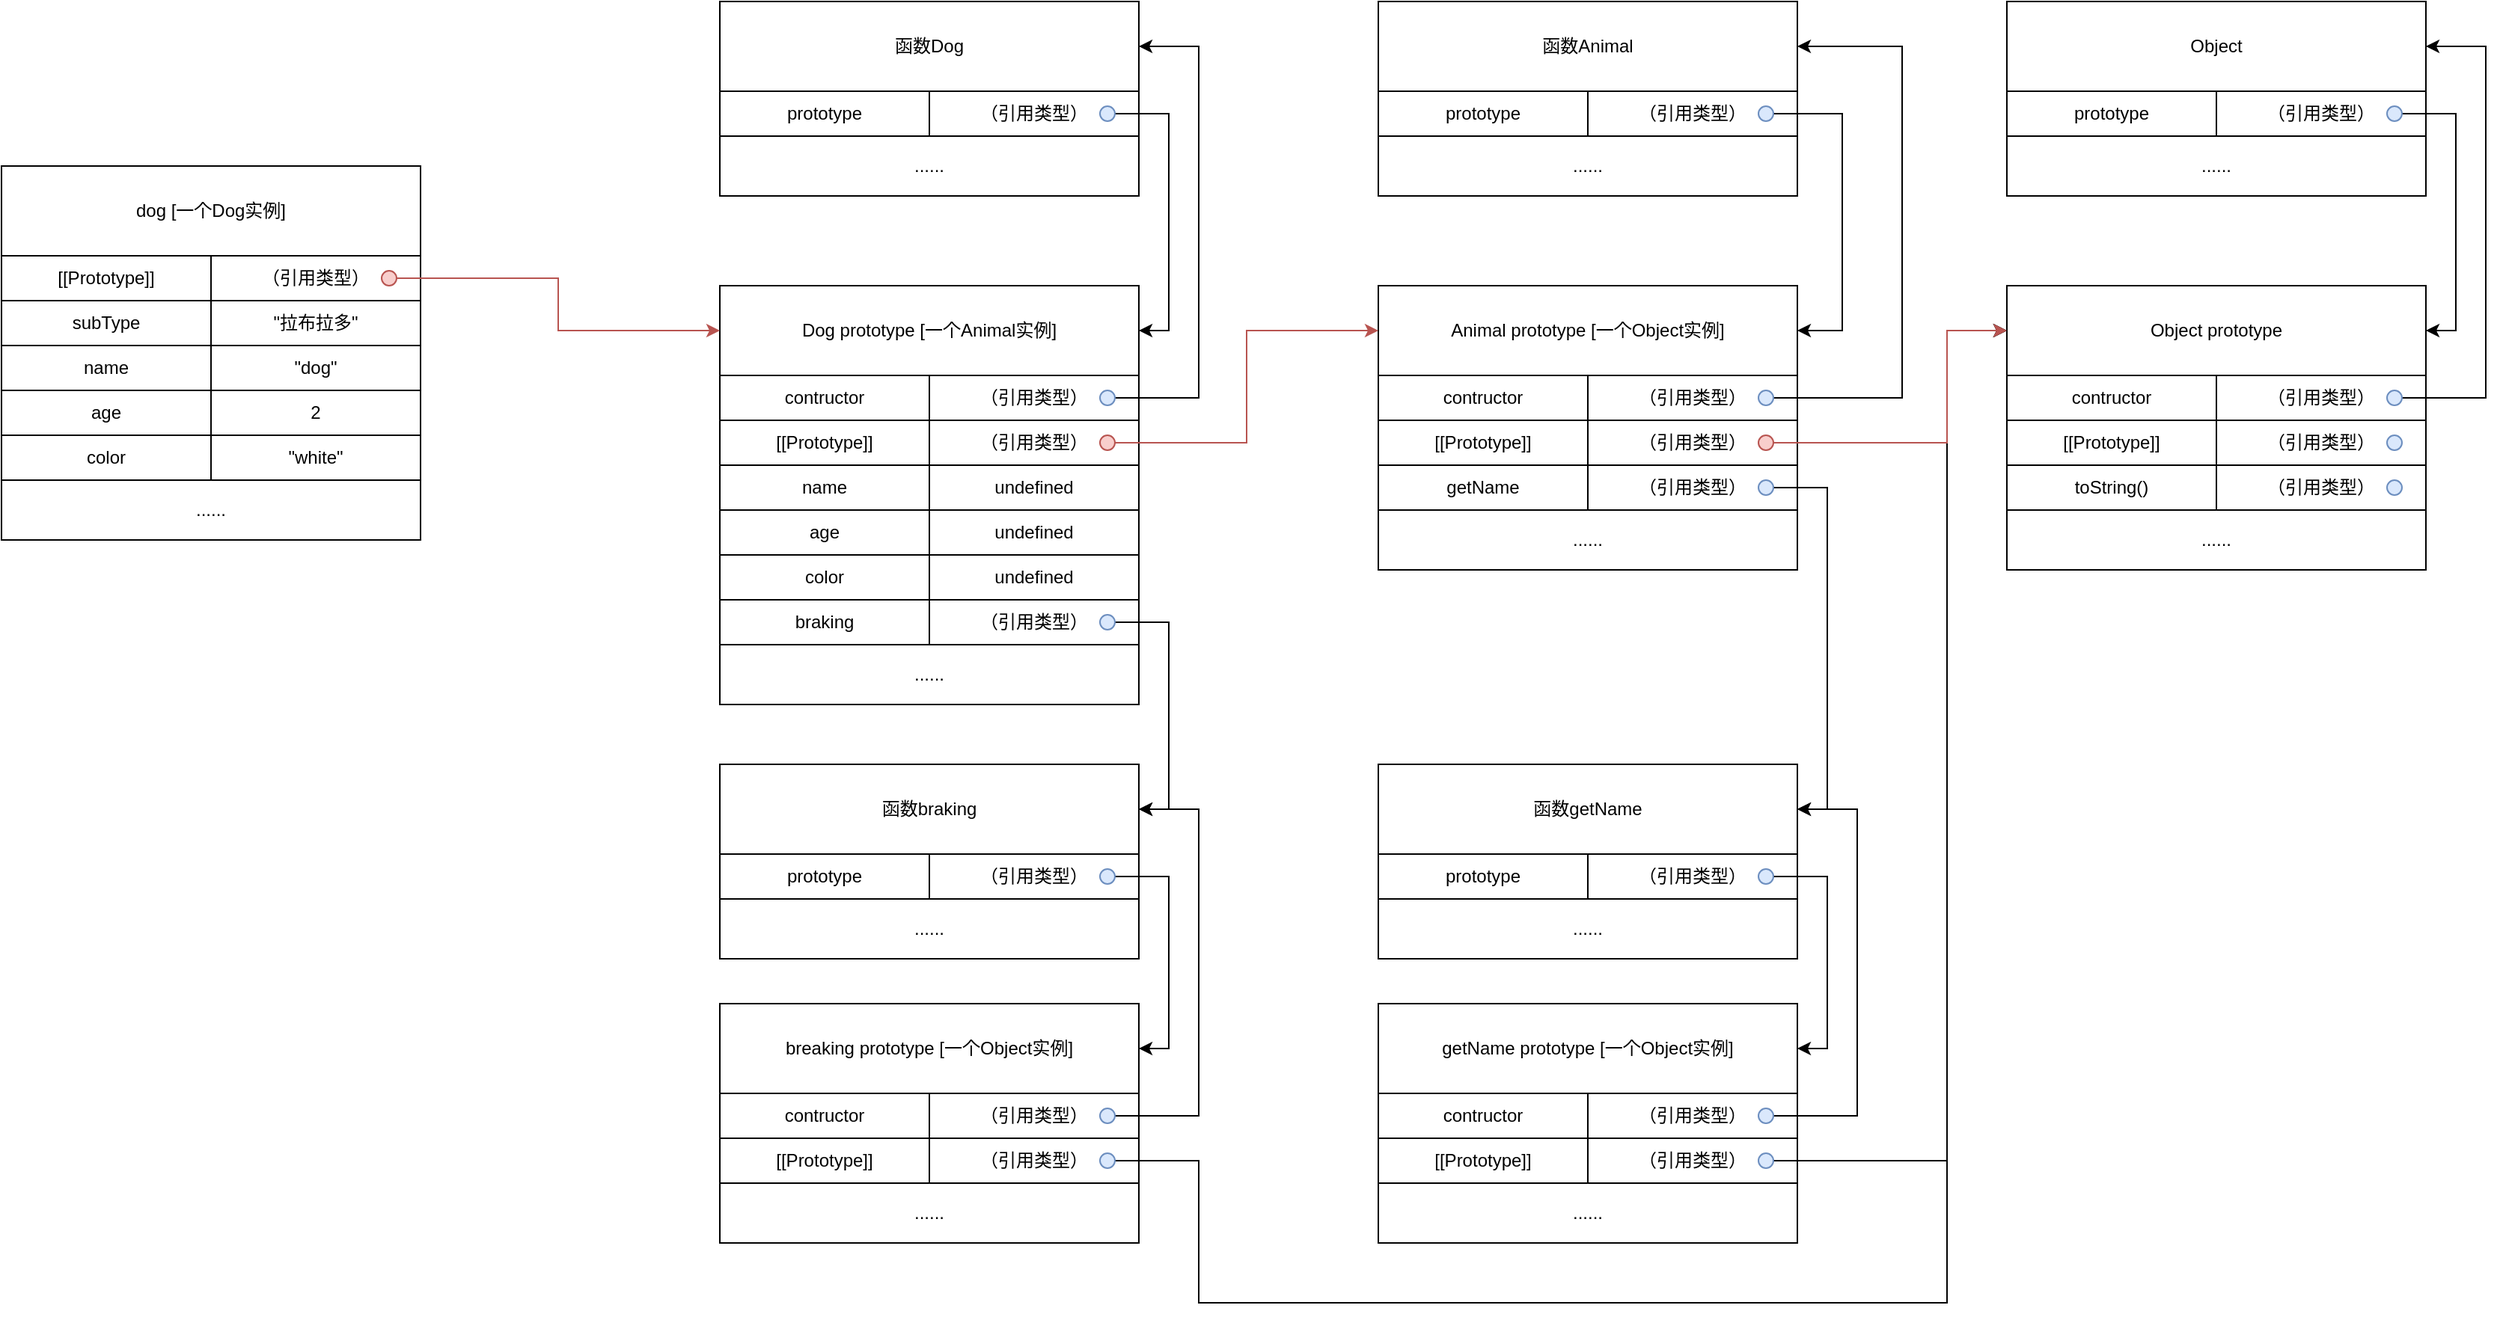 <mxfile version="12.9.9" type="device"><diagram id="8JnwwSoddXpaDO0eBdaV" name="第 1 页"><mxGraphModel dx="1733" dy="680" grid="1" gridSize="10" guides="1" tooltips="1" connect="1" arrows="1" fold="1" page="1" pageScale="1" pageWidth="827" pageHeight="1169" math="0" shadow="0"><root><mxCell id="0"/><mxCell id="1" parent="0"/><mxCell id="D6wWhst4CB-WyyGqd2EC-1" value="" style="rounded=0;whiteSpace=wrap;html=1;" parent="1" vertex="1"><mxGeometry x="160" y="170" width="280" height="130" as="geometry"/></mxCell><mxCell id="D6wWhst4CB-WyyGqd2EC-2" value="函数Animal" style="rounded=0;whiteSpace=wrap;html=1;" parent="1" vertex="1"><mxGeometry x="160" y="170" width="280" height="60" as="geometry"/></mxCell><mxCell id="D6wWhst4CB-WyyGqd2EC-3" value="prototype" style="rounded=0;whiteSpace=wrap;html=1;" parent="1" vertex="1"><mxGeometry x="160" y="230" width="140" height="30" as="geometry"/></mxCell><mxCell id="D6wWhst4CB-WyyGqd2EC-5" value="（引用类型）" style="rounded=0;whiteSpace=wrap;html=1;" parent="1" vertex="1"><mxGeometry x="300" y="230" width="140" height="30" as="geometry"/></mxCell><mxCell id="D6wWhst4CB-WyyGqd2EC-6" value="......" style="rounded=0;whiteSpace=wrap;html=1;" parent="1" vertex="1"><mxGeometry x="160" y="260" width="280" height="40" as="geometry"/></mxCell><mxCell id="D6wWhst4CB-WyyGqd2EC-7" value="" style="rounded=0;whiteSpace=wrap;html=1;" parent="1" vertex="1"><mxGeometry x="160" y="360" width="280" height="190" as="geometry"/></mxCell><mxCell id="D6wWhst4CB-WyyGqd2EC-8" value="&lt;span&gt;Animal prototype [一个Object实例]&lt;/span&gt;" style="rounded=0;whiteSpace=wrap;html=1;" parent="1" vertex="1"><mxGeometry x="160" y="360" width="280" height="60" as="geometry"/></mxCell><mxCell id="D6wWhst4CB-WyyGqd2EC-9" value="contructor" style="rounded=0;whiteSpace=wrap;html=1;" parent="1" vertex="1"><mxGeometry x="160" y="420" width="140" height="30" as="geometry"/></mxCell><mxCell id="D6wWhst4CB-WyyGqd2EC-10" value="（引用类型）" style="rounded=0;whiteSpace=wrap;html=1;" parent="1" vertex="1"><mxGeometry x="300" y="420" width="140" height="30" as="geometry"/></mxCell><mxCell id="D6wWhst4CB-WyyGqd2EC-14" style="edgeStyle=orthogonalEdgeStyle;rounded=0;orthogonalLoop=1;jettySize=auto;html=1;exitX=1;exitY=0.5;exitDx=0;exitDy=0;entryX=1;entryY=0.5;entryDx=0;entryDy=0;" parent="1" source="D6wWhst4CB-WyyGqd2EC-11" target="D6wWhst4CB-WyyGqd2EC-2" edge="1"><mxGeometry relative="1" as="geometry"><Array as="points"><mxPoint x="510" y="435"/><mxPoint x="510" y="200"/></Array></mxGeometry></mxCell><mxCell id="D6wWhst4CB-WyyGqd2EC-11" value="" style="ellipse;whiteSpace=wrap;html=1;aspect=fixed;fillColor=#dae8fc;strokeColor=#6c8ebf;" parent="1" vertex="1"><mxGeometry x="414" y="430" width="10" height="10" as="geometry"/></mxCell><mxCell id="D6wWhst4CB-WyyGqd2EC-15" value="[[Prototype]]" style="rounded=0;whiteSpace=wrap;html=1;" parent="1" vertex="1"><mxGeometry x="160" y="450" width="140" height="30" as="geometry"/></mxCell><mxCell id="D6wWhst4CB-WyyGqd2EC-16" value="（引用类型）" style="rounded=0;whiteSpace=wrap;html=1;" parent="1" vertex="1"><mxGeometry x="300" y="450" width="140" height="30" as="geometry"/></mxCell><mxCell id="D6wWhst4CB-WyyGqd2EC-17" value="......" style="rounded=0;whiteSpace=wrap;html=1;" parent="1" vertex="1"><mxGeometry x="160" y="510" width="280" height="40" as="geometry"/></mxCell><mxCell id="D6wWhst4CB-WyyGqd2EC-18" value="getName" style="rounded=0;whiteSpace=wrap;html=1;" parent="1" vertex="1"><mxGeometry x="160" y="480" width="140" height="30" as="geometry"/></mxCell><mxCell id="D6wWhst4CB-WyyGqd2EC-19" value="（引用类型）" style="rounded=0;whiteSpace=wrap;html=1;" parent="1" vertex="1"><mxGeometry x="300" y="480" width="140" height="30" as="geometry"/></mxCell><mxCell id="D6wWhst4CB-WyyGqd2EC-21" style="edgeStyle=orthogonalEdgeStyle;rounded=0;orthogonalLoop=1;jettySize=auto;html=1;exitX=1;exitY=0.5;exitDx=0;exitDy=0;entryX=1;entryY=0.5;entryDx=0;entryDy=0;" parent="1" source="D6wWhst4CB-WyyGqd2EC-20" target="D6wWhst4CB-WyyGqd2EC-8" edge="1"><mxGeometry relative="1" as="geometry"><Array as="points"><mxPoint x="470" y="245"/><mxPoint x="470" y="390"/></Array></mxGeometry></mxCell><mxCell id="D6wWhst4CB-WyyGqd2EC-20" value="" style="ellipse;whiteSpace=wrap;html=1;aspect=fixed;fillColor=#dae8fc;strokeColor=#6c8ebf;" parent="1" vertex="1"><mxGeometry x="414" y="240" width="10" height="10" as="geometry"/></mxCell><mxCell id="D6wWhst4CB-WyyGqd2EC-22" value="" style="ellipse;whiteSpace=wrap;html=1;aspect=fixed;fillColor=#f8cecc;strokeColor=#b85450;" parent="1" vertex="1"><mxGeometry x="414" y="460" width="10" height="10" as="geometry"/></mxCell><mxCell id="D6wWhst4CB-WyyGqd2EC-89" style="edgeStyle=orthogonalEdgeStyle;rounded=0;orthogonalLoop=1;jettySize=auto;html=1;exitX=1;exitY=0.5;exitDx=0;exitDy=0;entryX=1;entryY=0.5;entryDx=0;entryDy=0;" parent="1" source="D6wWhst4CB-WyyGqd2EC-23" target="D6wWhst4CB-WyyGqd2EC-84" edge="1"><mxGeometry relative="1" as="geometry"><Array as="points"><mxPoint x="460" y="495"/><mxPoint x="460" y="710"/></Array></mxGeometry></mxCell><mxCell id="D6wWhst4CB-WyyGqd2EC-23" value="" style="ellipse;whiteSpace=wrap;html=1;aspect=fixed;fillColor=#dae8fc;strokeColor=#6c8ebf;" parent="1" vertex="1"><mxGeometry x="414" y="490" width="10" height="10" as="geometry"/></mxCell><mxCell id="D6wWhst4CB-WyyGqd2EC-24" value="" style="rounded=0;whiteSpace=wrap;html=1;" parent="1" vertex="1"><mxGeometry x="580" y="170" width="280" height="130" as="geometry"/></mxCell><mxCell id="D6wWhst4CB-WyyGqd2EC-25" value="Object" style="rounded=0;whiteSpace=wrap;html=1;" parent="1" vertex="1"><mxGeometry x="580" y="170" width="280" height="60" as="geometry"/></mxCell><mxCell id="D6wWhst4CB-WyyGqd2EC-26" value="prototype" style="rounded=0;whiteSpace=wrap;html=1;" parent="1" vertex="1"><mxGeometry x="580" y="230" width="140" height="30" as="geometry"/></mxCell><mxCell id="D6wWhst4CB-WyyGqd2EC-27" value="（引用类型）" style="rounded=0;whiteSpace=wrap;html=1;" parent="1" vertex="1"><mxGeometry x="720" y="230" width="140" height="30" as="geometry"/></mxCell><mxCell id="D6wWhst4CB-WyyGqd2EC-28" value="......" style="rounded=0;whiteSpace=wrap;html=1;" parent="1" vertex="1"><mxGeometry x="580" y="260" width="280" height="40" as="geometry"/></mxCell><mxCell id="D6wWhst4CB-WyyGqd2EC-130" style="edgeStyle=orthogonalEdgeStyle;rounded=0;orthogonalLoop=1;jettySize=auto;html=1;exitX=1;exitY=0.5;exitDx=0;exitDy=0;entryX=1;entryY=0.5;entryDx=0;entryDy=0;" parent="1" source="D6wWhst4CB-WyyGqd2EC-29" target="D6wWhst4CB-WyyGqd2EC-118" edge="1"><mxGeometry relative="1" as="geometry"><Array as="points"><mxPoint x="880" y="245"/><mxPoint x="880" y="390"/></Array></mxGeometry></mxCell><mxCell id="D6wWhst4CB-WyyGqd2EC-29" value="" style="ellipse;whiteSpace=wrap;html=1;aspect=fixed;fillColor=#dae8fc;strokeColor=#6c8ebf;" parent="1" vertex="1"><mxGeometry x="834" y="240" width="10" height="10" as="geometry"/></mxCell><mxCell id="D6wWhst4CB-WyyGqd2EC-31" value="" style="rounded=0;whiteSpace=wrap;html=1;" parent="1" vertex="1"><mxGeometry x="-280" y="170" width="280" height="130" as="geometry"/></mxCell><mxCell id="D6wWhst4CB-WyyGqd2EC-32" value="函数Dog" style="rounded=0;whiteSpace=wrap;html=1;" parent="1" vertex="1"><mxGeometry x="-280" y="170" width="280" height="60" as="geometry"/></mxCell><mxCell id="D6wWhst4CB-WyyGqd2EC-33" value="prototype" style="rounded=0;whiteSpace=wrap;html=1;" parent="1" vertex="1"><mxGeometry x="-280" y="230" width="140" height="30" as="geometry"/></mxCell><mxCell id="D6wWhst4CB-WyyGqd2EC-34" value="（引用类型）" style="rounded=0;whiteSpace=wrap;html=1;" parent="1" vertex="1"><mxGeometry x="-140" y="230" width="140" height="30" as="geometry"/></mxCell><mxCell id="D6wWhst4CB-WyyGqd2EC-35" value="......" style="rounded=0;whiteSpace=wrap;html=1;" parent="1" vertex="1"><mxGeometry x="-280" y="260" width="280" height="40" as="geometry"/></mxCell><mxCell id="D6wWhst4CB-WyyGqd2EC-64" style="edgeStyle=orthogonalEdgeStyle;rounded=0;orthogonalLoop=1;jettySize=auto;html=1;exitX=1;exitY=0.5;exitDx=0;exitDy=0;entryX=1;entryY=0.5;entryDx=0;entryDy=0;" parent="1" source="D6wWhst4CB-WyyGqd2EC-36" target="D6wWhst4CB-WyyGqd2EC-38" edge="1"><mxGeometry relative="1" as="geometry"><Array as="points"><mxPoint x="20" y="245"/><mxPoint x="20" y="390"/></Array></mxGeometry></mxCell><mxCell id="D6wWhst4CB-WyyGqd2EC-36" value="" style="ellipse;whiteSpace=wrap;html=1;aspect=fixed;fillColor=#dae8fc;strokeColor=#6c8ebf;" parent="1" vertex="1"><mxGeometry x="-26" y="240" width="10" height="10" as="geometry"/></mxCell><mxCell id="D6wWhst4CB-WyyGqd2EC-37" value="" style="rounded=0;whiteSpace=wrap;html=1;" parent="1" vertex="1"><mxGeometry x="-280" y="360" width="280" height="280" as="geometry"/></mxCell><mxCell id="D6wWhst4CB-WyyGqd2EC-38" value="&lt;span&gt;Dog prototype [一个&lt;/span&gt;Animal&lt;span&gt;实例]&lt;/span&gt;" style="rounded=0;whiteSpace=wrap;html=1;" parent="1" vertex="1"><mxGeometry x="-280" y="360" width="280" height="60" as="geometry"/></mxCell><mxCell id="D6wWhst4CB-WyyGqd2EC-39" value="contructor" style="rounded=0;whiteSpace=wrap;html=1;" parent="1" vertex="1"><mxGeometry x="-280" y="420" width="140" height="30" as="geometry"/></mxCell><mxCell id="D6wWhst4CB-WyyGqd2EC-40" value="（引用类型）" style="rounded=0;whiteSpace=wrap;html=1;" parent="1" vertex="1"><mxGeometry x="-140" y="420" width="140" height="30" as="geometry"/></mxCell><mxCell id="D6wWhst4CB-WyyGqd2EC-65" style="edgeStyle=orthogonalEdgeStyle;rounded=0;orthogonalLoop=1;jettySize=auto;html=1;exitX=1;exitY=0.5;exitDx=0;exitDy=0;entryX=1;entryY=0.5;entryDx=0;entryDy=0;" parent="1" source="D6wWhst4CB-WyyGqd2EC-41" target="D6wWhst4CB-WyyGqd2EC-32" edge="1"><mxGeometry relative="1" as="geometry"><Array as="points"><mxPoint x="40" y="435"/><mxPoint x="40" y="200"/></Array></mxGeometry></mxCell><mxCell id="D6wWhst4CB-WyyGqd2EC-41" value="" style="ellipse;whiteSpace=wrap;html=1;aspect=fixed;fillColor=#dae8fc;strokeColor=#6c8ebf;" parent="1" vertex="1"><mxGeometry x="-26" y="430" width="10" height="10" as="geometry"/></mxCell><mxCell id="D6wWhst4CB-WyyGqd2EC-42" value="[[Prototype]]" style="rounded=0;whiteSpace=wrap;html=1;" parent="1" vertex="1"><mxGeometry x="-280" y="450" width="140" height="30" as="geometry"/></mxCell><mxCell id="D6wWhst4CB-WyyGqd2EC-43" value="（引用类型）" style="rounded=0;whiteSpace=wrap;html=1;" parent="1" vertex="1"><mxGeometry x="-140" y="450" width="140" height="30" as="geometry"/></mxCell><mxCell id="D6wWhst4CB-WyyGqd2EC-44" value="......" style="rounded=0;whiteSpace=wrap;html=1;" parent="1" vertex="1"><mxGeometry x="-280" y="600" width="280" height="40" as="geometry"/></mxCell><mxCell id="D6wWhst4CB-WyyGqd2EC-45" value="name" style="rounded=0;whiteSpace=wrap;html=1;" parent="1" vertex="1"><mxGeometry x="-280" y="480" width="140" height="30" as="geometry"/></mxCell><mxCell id="D6wWhst4CB-WyyGqd2EC-46" value="undefined" style="rounded=0;whiteSpace=wrap;html=1;" parent="1" vertex="1"><mxGeometry x="-140" y="480" width="140" height="30" as="geometry"/></mxCell><mxCell id="D6wWhst4CB-WyyGqd2EC-66" style="edgeStyle=orthogonalEdgeStyle;rounded=0;orthogonalLoop=1;jettySize=auto;html=1;exitX=1;exitY=0.5;exitDx=0;exitDy=0;entryX=0;entryY=0.5;entryDx=0;entryDy=0;fillColor=#f8cecc;strokeColor=#b85450;" parent="1" source="D6wWhst4CB-WyyGqd2EC-47" target="D6wWhst4CB-WyyGqd2EC-8" edge="1"><mxGeometry relative="1" as="geometry"/></mxCell><mxCell id="D6wWhst4CB-WyyGqd2EC-47" value="" style="ellipse;whiteSpace=wrap;html=1;aspect=fixed;fillColor=#f8cecc;strokeColor=#b85450;" parent="1" vertex="1"><mxGeometry x="-26" y="460" width="10" height="10" as="geometry"/></mxCell><mxCell id="D6wWhst4CB-WyyGqd2EC-49" value="" style="rounded=0;whiteSpace=wrap;html=1;" parent="1" vertex="1"><mxGeometry x="-760" y="280" width="280" height="250" as="geometry"/></mxCell><mxCell id="D6wWhst4CB-WyyGqd2EC-50" value="dog [一个Dog实例]" style="rounded=0;whiteSpace=wrap;html=1;" parent="1" vertex="1"><mxGeometry x="-760" y="280" width="280" height="60" as="geometry"/></mxCell><mxCell id="D6wWhst4CB-WyyGqd2EC-51" value="[[Prototype]]" style="rounded=0;whiteSpace=wrap;html=1;" parent="1" vertex="1"><mxGeometry x="-760" y="340" width="140" height="30" as="geometry"/></mxCell><mxCell id="D6wWhst4CB-WyyGqd2EC-52" value="（引用类型）" style="rounded=0;whiteSpace=wrap;html=1;" parent="1" vertex="1"><mxGeometry x="-620" y="340" width="140" height="30" as="geometry"/></mxCell><mxCell id="D6wWhst4CB-WyyGqd2EC-53" value="......" style="rounded=0;whiteSpace=wrap;html=1;" parent="1" vertex="1"><mxGeometry x="-760" y="490" width="280" height="40" as="geometry"/></mxCell><mxCell id="D6wWhst4CB-WyyGqd2EC-63" style="edgeStyle=orthogonalEdgeStyle;rounded=0;orthogonalLoop=1;jettySize=auto;html=1;exitX=1;exitY=0.5;exitDx=0;exitDy=0;entryX=0;entryY=0.5;entryDx=0;entryDy=0;fillColor=#f8cecc;strokeColor=#b85450;" parent="1" source="D6wWhst4CB-WyyGqd2EC-54" target="D6wWhst4CB-WyyGqd2EC-38" edge="1"><mxGeometry relative="1" as="geometry"/></mxCell><mxCell id="D6wWhst4CB-WyyGqd2EC-54" value="" style="ellipse;whiteSpace=wrap;html=1;aspect=fixed;fillColor=#f8cecc;strokeColor=#b85450;" parent="1" vertex="1"><mxGeometry x="-506" y="350" width="10" height="10" as="geometry"/></mxCell><mxCell id="D6wWhst4CB-WyyGqd2EC-55" value="subType" style="rounded=0;whiteSpace=wrap;html=1;" parent="1" vertex="1"><mxGeometry x="-760" y="370" width="140" height="30" as="geometry"/></mxCell><mxCell id="D6wWhst4CB-WyyGqd2EC-56" value="name" style="rounded=0;whiteSpace=wrap;html=1;" parent="1" vertex="1"><mxGeometry x="-760" y="400" width="140" height="30" as="geometry"/></mxCell><mxCell id="D6wWhst4CB-WyyGqd2EC-57" value="age" style="rounded=0;whiteSpace=wrap;html=1;" parent="1" vertex="1"><mxGeometry x="-760" y="430" width="140" height="30" as="geometry"/></mxCell><mxCell id="D6wWhst4CB-WyyGqd2EC-58" value="color" style="rounded=0;whiteSpace=wrap;html=1;" parent="1" vertex="1"><mxGeometry x="-760" y="460" width="140" height="30" as="geometry"/></mxCell><mxCell id="D6wWhst4CB-WyyGqd2EC-59" value="&quot;拉布拉多&quot;" style="rounded=0;whiteSpace=wrap;html=1;" parent="1" vertex="1"><mxGeometry x="-620" y="370" width="140" height="30" as="geometry"/></mxCell><mxCell id="D6wWhst4CB-WyyGqd2EC-60" value="&quot;dog&quot;" style="rounded=0;whiteSpace=wrap;html=1;" parent="1" vertex="1"><mxGeometry x="-620" y="400" width="140" height="30" as="geometry"/></mxCell><mxCell id="D6wWhst4CB-WyyGqd2EC-61" value="2" style="rounded=0;whiteSpace=wrap;html=1;" parent="1" vertex="1"><mxGeometry x="-620" y="430" width="140" height="30" as="geometry"/></mxCell><mxCell id="D6wWhst4CB-WyyGqd2EC-62" value="&quot;white&quot;" style="rounded=0;whiteSpace=wrap;html=1;" parent="1" vertex="1"><mxGeometry x="-620" y="460" width="140" height="30" as="geometry"/></mxCell><mxCell id="D6wWhst4CB-WyyGqd2EC-69" value="age" style="rounded=0;whiteSpace=wrap;html=1;" parent="1" vertex="1"><mxGeometry x="-280" y="510" width="140" height="30" as="geometry"/></mxCell><mxCell id="D6wWhst4CB-WyyGqd2EC-70" value="undefined" style="rounded=0;whiteSpace=wrap;html=1;" parent="1" vertex="1"><mxGeometry x="-140" y="510" width="140" height="30" as="geometry"/></mxCell><mxCell id="D6wWhst4CB-WyyGqd2EC-71" value="color" style="rounded=0;whiteSpace=wrap;html=1;" parent="1" vertex="1"><mxGeometry x="-280" y="540" width="140" height="30" as="geometry"/></mxCell><mxCell id="D6wWhst4CB-WyyGqd2EC-72" value="undefined" style="rounded=0;whiteSpace=wrap;html=1;" parent="1" vertex="1"><mxGeometry x="-140" y="540" width="140" height="30" as="geometry"/></mxCell><mxCell id="D6wWhst4CB-WyyGqd2EC-73" value="braking" style="rounded=0;whiteSpace=wrap;html=1;" parent="1" vertex="1"><mxGeometry x="-280" y="570" width="140" height="30" as="geometry"/></mxCell><mxCell id="D6wWhst4CB-WyyGqd2EC-74" value="（引用类型）" style="rounded=0;whiteSpace=wrap;html=1;" parent="1" vertex="1"><mxGeometry x="-140" y="570" width="140" height="30" as="geometry"/></mxCell><mxCell id="D6wWhst4CB-WyyGqd2EC-82" style="edgeStyle=orthogonalEdgeStyle;rounded=0;orthogonalLoop=1;jettySize=auto;html=1;exitX=1;exitY=0.5;exitDx=0;exitDy=0;entryX=1;entryY=0.5;entryDx=0;entryDy=0;" parent="1" source="D6wWhst4CB-WyyGqd2EC-75" target="D6wWhst4CB-WyyGqd2EC-77" edge="1"><mxGeometry relative="1" as="geometry"><Array as="points"><mxPoint x="20" y="585"/><mxPoint x="20" y="710"/></Array></mxGeometry></mxCell><mxCell id="D6wWhst4CB-WyyGqd2EC-75" value="" style="ellipse;whiteSpace=wrap;html=1;aspect=fixed;fillColor=#dae8fc;strokeColor=#6c8ebf;" parent="1" vertex="1"><mxGeometry x="-26" y="580" width="10" height="10" as="geometry"/></mxCell><mxCell id="D6wWhst4CB-WyyGqd2EC-76" value="" style="rounded=0;whiteSpace=wrap;html=1;" parent="1" vertex="1"><mxGeometry x="-280" y="680" width="280" height="130" as="geometry"/></mxCell><mxCell id="D6wWhst4CB-WyyGqd2EC-77" value="函数braking" style="rounded=0;whiteSpace=wrap;html=1;" parent="1" vertex="1"><mxGeometry x="-280" y="680" width="280" height="60" as="geometry"/></mxCell><mxCell id="D6wWhst4CB-WyyGqd2EC-78" value="prototype" style="rounded=0;whiteSpace=wrap;html=1;" parent="1" vertex="1"><mxGeometry x="-280" y="740" width="140" height="30" as="geometry"/></mxCell><mxCell id="D6wWhst4CB-WyyGqd2EC-79" value="（引用类型）" style="rounded=0;whiteSpace=wrap;html=1;" parent="1" vertex="1"><mxGeometry x="-140" y="740" width="140" height="30" as="geometry"/></mxCell><mxCell id="D6wWhst4CB-WyyGqd2EC-80" value="......" style="rounded=0;whiteSpace=wrap;html=1;" parent="1" vertex="1"><mxGeometry x="-280" y="770" width="280" height="40" as="geometry"/></mxCell><mxCell id="D6wWhst4CB-WyyGqd2EC-112" style="edgeStyle=orthogonalEdgeStyle;rounded=0;orthogonalLoop=1;jettySize=auto;html=1;exitX=1;exitY=0.5;exitDx=0;exitDy=0;entryX=1;entryY=0.5;entryDx=0;entryDy=0;" parent="1" source="D6wWhst4CB-WyyGqd2EC-81" target="D6wWhst4CB-WyyGqd2EC-91" edge="1"><mxGeometry relative="1" as="geometry"><Array as="points"><mxPoint x="20" y="755"/><mxPoint x="20" y="870"/></Array></mxGeometry></mxCell><mxCell id="D6wWhst4CB-WyyGqd2EC-81" value="" style="ellipse;whiteSpace=wrap;html=1;aspect=fixed;fillColor=#dae8fc;strokeColor=#6c8ebf;" parent="1" vertex="1"><mxGeometry x="-26" y="750" width="10" height="10" as="geometry"/></mxCell><mxCell id="D6wWhst4CB-WyyGqd2EC-83" value="" style="rounded=0;whiteSpace=wrap;html=1;" parent="1" vertex="1"><mxGeometry x="160" y="680" width="280" height="130" as="geometry"/></mxCell><mxCell id="D6wWhst4CB-WyyGqd2EC-84" value="函数getName" style="rounded=0;whiteSpace=wrap;html=1;" parent="1" vertex="1"><mxGeometry x="160" y="680" width="280" height="60" as="geometry"/></mxCell><mxCell id="D6wWhst4CB-WyyGqd2EC-85" value="prototype" style="rounded=0;whiteSpace=wrap;html=1;" parent="1" vertex="1"><mxGeometry x="160" y="740" width="140" height="30" as="geometry"/></mxCell><mxCell id="D6wWhst4CB-WyyGqd2EC-86" value="（引用类型）" style="rounded=0;whiteSpace=wrap;html=1;" parent="1" vertex="1"><mxGeometry x="300" y="740" width="140" height="30" as="geometry"/></mxCell><mxCell id="D6wWhst4CB-WyyGqd2EC-87" value="......" style="rounded=0;whiteSpace=wrap;html=1;" parent="1" vertex="1"><mxGeometry x="160" y="770" width="280" height="40" as="geometry"/></mxCell><mxCell id="D6wWhst4CB-WyyGqd2EC-114" style="edgeStyle=orthogonalEdgeStyle;rounded=0;orthogonalLoop=1;jettySize=auto;html=1;exitX=1;exitY=0.5;exitDx=0;exitDy=0;entryX=1;entryY=0.5;entryDx=0;entryDy=0;" parent="1" source="D6wWhst4CB-WyyGqd2EC-88" target="D6wWhst4CB-WyyGqd2EC-103" edge="1"><mxGeometry relative="1" as="geometry"><Array as="points"><mxPoint x="460" y="755"/><mxPoint x="460" y="870"/></Array></mxGeometry></mxCell><mxCell id="D6wWhst4CB-WyyGqd2EC-88" value="" style="ellipse;whiteSpace=wrap;html=1;aspect=fixed;fillColor=#dae8fc;strokeColor=#6c8ebf;" parent="1" vertex="1"><mxGeometry x="414" y="750" width="10" height="10" as="geometry"/></mxCell><mxCell id="D6wWhst4CB-WyyGqd2EC-90" value="" style="rounded=0;whiteSpace=wrap;html=1;" parent="1" vertex="1"><mxGeometry x="-280" y="840" width="280" height="160" as="geometry"/></mxCell><mxCell id="D6wWhst4CB-WyyGqd2EC-91" value="&lt;span&gt;breaking prototype [一个Object实例]&lt;/span&gt;" style="rounded=0;whiteSpace=wrap;html=1;" parent="1" vertex="1"><mxGeometry x="-280" y="840" width="280" height="60" as="geometry"/></mxCell><mxCell id="D6wWhst4CB-WyyGqd2EC-92" value="contructor" style="rounded=0;whiteSpace=wrap;html=1;" parent="1" vertex="1"><mxGeometry x="-280" y="900" width="140" height="30" as="geometry"/></mxCell><mxCell id="D6wWhst4CB-WyyGqd2EC-93" value="（引用类型）" style="rounded=0;whiteSpace=wrap;html=1;" parent="1" vertex="1"><mxGeometry x="-140" y="900" width="140" height="30" as="geometry"/></mxCell><mxCell id="D6wWhst4CB-WyyGqd2EC-113" style="edgeStyle=orthogonalEdgeStyle;rounded=0;orthogonalLoop=1;jettySize=auto;html=1;exitX=1;exitY=0.5;exitDx=0;exitDy=0;entryX=1;entryY=0.5;entryDx=0;entryDy=0;" parent="1" source="D6wWhst4CB-WyyGqd2EC-94" target="D6wWhst4CB-WyyGqd2EC-77" edge="1"><mxGeometry relative="1" as="geometry"><Array as="points"><mxPoint x="40" y="915"/><mxPoint x="40" y="710"/></Array></mxGeometry></mxCell><mxCell id="D6wWhst4CB-WyyGqd2EC-94" value="" style="ellipse;whiteSpace=wrap;html=1;aspect=fixed;fillColor=#dae8fc;strokeColor=#6c8ebf;" parent="1" vertex="1"><mxGeometry x="-26" y="910" width="10" height="10" as="geometry"/></mxCell><mxCell id="D6wWhst4CB-WyyGqd2EC-95" value="[[Prototype]]" style="rounded=0;whiteSpace=wrap;html=1;" parent="1" vertex="1"><mxGeometry x="-280" y="930" width="140" height="30" as="geometry"/></mxCell><mxCell id="D6wWhst4CB-WyyGqd2EC-96" value="（引用类型）" style="rounded=0;whiteSpace=wrap;html=1;" parent="1" vertex="1"><mxGeometry x="-140" y="930" width="140" height="30" as="geometry"/></mxCell><mxCell id="D6wWhst4CB-WyyGqd2EC-97" value="......" style="rounded=0;whiteSpace=wrap;html=1;" parent="1" vertex="1"><mxGeometry x="-280" y="960" width="280" height="40" as="geometry"/></mxCell><mxCell id="D6wWhst4CB-WyyGqd2EC-131" style="edgeStyle=orthogonalEdgeStyle;rounded=0;orthogonalLoop=1;jettySize=auto;html=1;exitX=1;exitY=0.5;exitDx=0;exitDy=0;entryX=0;entryY=0.5;entryDx=0;entryDy=0;" parent="1" source="D6wWhst4CB-WyyGqd2EC-100" target="D6wWhst4CB-WyyGqd2EC-118" edge="1"><mxGeometry relative="1" as="geometry"><Array as="points"><mxPoint x="40" y="945"/><mxPoint x="40" y="1040"/><mxPoint x="540" y="1040"/><mxPoint x="540" y="390"/></Array></mxGeometry></mxCell><mxCell id="D6wWhst4CB-WyyGqd2EC-100" value="" style="ellipse;whiteSpace=wrap;html=1;aspect=fixed;fillColor=#dae8fc;strokeColor=#6c8ebf;" parent="1" vertex="1"><mxGeometry x="-26" y="940" width="10" height="10" as="geometry"/></mxCell><mxCell id="D6wWhst4CB-WyyGqd2EC-102" value="" style="rounded=0;whiteSpace=wrap;html=1;" parent="1" vertex="1"><mxGeometry x="160" y="840" width="280" height="160" as="geometry"/></mxCell><mxCell id="D6wWhst4CB-WyyGqd2EC-103" value="&lt;span&gt;getName prototype [一个Object实例]&lt;/span&gt;" style="rounded=0;whiteSpace=wrap;html=1;" parent="1" vertex="1"><mxGeometry x="160" y="840" width="280" height="60" as="geometry"/></mxCell><mxCell id="D6wWhst4CB-WyyGqd2EC-104" value="contructor" style="rounded=0;whiteSpace=wrap;html=1;" parent="1" vertex="1"><mxGeometry x="160" y="900" width="140" height="30" as="geometry"/></mxCell><mxCell id="D6wWhst4CB-WyyGqd2EC-105" value="（引用类型）" style="rounded=0;whiteSpace=wrap;html=1;" parent="1" vertex="1"><mxGeometry x="300" y="900" width="140" height="30" as="geometry"/></mxCell><mxCell id="D6wWhst4CB-WyyGqd2EC-115" style="edgeStyle=orthogonalEdgeStyle;rounded=0;orthogonalLoop=1;jettySize=auto;html=1;exitX=1;exitY=0.5;exitDx=0;exitDy=0;entryX=1;entryY=0.5;entryDx=0;entryDy=0;" parent="1" source="D6wWhst4CB-WyyGqd2EC-106" target="D6wWhst4CB-WyyGqd2EC-84" edge="1"><mxGeometry relative="1" as="geometry"><Array as="points"><mxPoint x="480" y="915"/><mxPoint x="480" y="710"/></Array></mxGeometry></mxCell><mxCell id="D6wWhst4CB-WyyGqd2EC-106" value="" style="ellipse;whiteSpace=wrap;html=1;aspect=fixed;fillColor=#dae8fc;strokeColor=#6c8ebf;" parent="1" vertex="1"><mxGeometry x="414" y="910" width="10" height="10" as="geometry"/></mxCell><mxCell id="D6wWhst4CB-WyyGqd2EC-107" value="[[Prototype]]" style="rounded=0;whiteSpace=wrap;html=1;" parent="1" vertex="1"><mxGeometry x="160" y="930" width="140" height="30" as="geometry"/></mxCell><mxCell id="D6wWhst4CB-WyyGqd2EC-108" value="（引用类型）" style="rounded=0;whiteSpace=wrap;html=1;" parent="1" vertex="1"><mxGeometry x="300" y="930" width="140" height="30" as="geometry"/></mxCell><mxCell id="D6wWhst4CB-WyyGqd2EC-109" value="......" style="rounded=0;whiteSpace=wrap;html=1;" parent="1" vertex="1"><mxGeometry x="160" y="960" width="280" height="40" as="geometry"/></mxCell><mxCell id="D6wWhst4CB-WyyGqd2EC-116" style="edgeStyle=orthogonalEdgeStyle;rounded=0;orthogonalLoop=1;jettySize=auto;html=1;exitX=1;exitY=0.5;exitDx=0;exitDy=0;entryX=0;entryY=0.5;entryDx=0;entryDy=0;" parent="1" source="D6wWhst4CB-WyyGqd2EC-110" target="D6wWhst4CB-WyyGqd2EC-118" edge="1"><mxGeometry relative="1" as="geometry"><Array as="points"><mxPoint x="540" y="945"/><mxPoint x="540" y="390"/></Array></mxGeometry></mxCell><mxCell id="D6wWhst4CB-WyyGqd2EC-110" value="" style="ellipse;whiteSpace=wrap;html=1;aspect=fixed;fillColor=#dae8fc;strokeColor=#6c8ebf;" parent="1" vertex="1"><mxGeometry x="414" y="940" width="10" height="10" as="geometry"/></mxCell><mxCell id="D6wWhst4CB-WyyGqd2EC-117" value="" style="rounded=0;whiteSpace=wrap;html=1;" parent="1" vertex="1"><mxGeometry x="580" y="360" width="280" height="190" as="geometry"/></mxCell><mxCell id="D6wWhst4CB-WyyGqd2EC-118" value="&lt;span&gt;Object prototype&lt;/span&gt;" style="rounded=0;whiteSpace=wrap;html=1;" parent="1" vertex="1"><mxGeometry x="580" y="360" width="280" height="60" as="geometry"/></mxCell><mxCell id="D6wWhst4CB-WyyGqd2EC-119" value="contructor" style="rounded=0;whiteSpace=wrap;html=1;" parent="1" vertex="1"><mxGeometry x="580" y="420" width="140" height="30" as="geometry"/></mxCell><mxCell id="D6wWhst4CB-WyyGqd2EC-120" value="（引用类型）" style="rounded=0;whiteSpace=wrap;html=1;" parent="1" vertex="1"><mxGeometry x="720" y="420" width="140" height="30" as="geometry"/></mxCell><mxCell id="D6wWhst4CB-WyyGqd2EC-129" style="edgeStyle=orthogonalEdgeStyle;rounded=0;orthogonalLoop=1;jettySize=auto;html=1;exitX=1;exitY=0.5;exitDx=0;exitDy=0;entryX=1;entryY=0.5;entryDx=0;entryDy=0;" parent="1" source="D6wWhst4CB-WyyGqd2EC-121" target="D6wWhst4CB-WyyGqd2EC-25" edge="1"><mxGeometry relative="1" as="geometry"><Array as="points"><mxPoint x="900" y="435"/><mxPoint x="900" y="200"/></Array></mxGeometry></mxCell><mxCell id="D6wWhst4CB-WyyGqd2EC-121" value="" style="ellipse;whiteSpace=wrap;html=1;aspect=fixed;fillColor=#dae8fc;strokeColor=#6c8ebf;" parent="1" vertex="1"><mxGeometry x="834" y="430" width="10" height="10" as="geometry"/></mxCell><mxCell id="D6wWhst4CB-WyyGqd2EC-122" value="[[Prototype]]" style="rounded=0;whiteSpace=wrap;html=1;" parent="1" vertex="1"><mxGeometry x="580" y="450" width="140" height="30" as="geometry"/></mxCell><mxCell id="D6wWhst4CB-WyyGqd2EC-123" value="（引用类型）" style="rounded=0;whiteSpace=wrap;html=1;" parent="1" vertex="1"><mxGeometry x="720" y="450" width="140" height="30" as="geometry"/></mxCell><mxCell id="D6wWhst4CB-WyyGqd2EC-124" value="......" style="rounded=0;whiteSpace=wrap;html=1;" parent="1" vertex="1"><mxGeometry x="580" y="510" width="280" height="40" as="geometry"/></mxCell><mxCell id="D6wWhst4CB-WyyGqd2EC-125" value="toString()" style="rounded=0;whiteSpace=wrap;html=1;" parent="1" vertex="1"><mxGeometry x="580" y="480" width="140" height="30" as="geometry"/></mxCell><mxCell id="D6wWhst4CB-WyyGqd2EC-126" value="（引用类型）" style="rounded=0;whiteSpace=wrap;html=1;" parent="1" vertex="1"><mxGeometry x="720" y="480" width="140" height="30" as="geometry"/></mxCell><mxCell id="D6wWhst4CB-WyyGqd2EC-127" value="" style="ellipse;whiteSpace=wrap;html=1;aspect=fixed;fillColor=#dae8fc;strokeColor=#6c8ebf;" parent="1" vertex="1"><mxGeometry x="834" y="460" width="10" height="10" as="geometry"/></mxCell><mxCell id="D6wWhst4CB-WyyGqd2EC-128" value="" style="ellipse;whiteSpace=wrap;html=1;aspect=fixed;fillColor=#dae8fc;strokeColor=#6c8ebf;" parent="1" vertex="1"><mxGeometry x="834" y="490" width="10" height="10" as="geometry"/></mxCell><mxCell id="D6wWhst4CB-WyyGqd2EC-30" style="edgeStyle=orthogonalEdgeStyle;rounded=0;orthogonalLoop=1;jettySize=auto;html=1;exitX=1;exitY=0.5;exitDx=0;exitDy=0;entryX=0;entryY=0.5;entryDx=0;entryDy=0;fillColor=#f8cecc;strokeColor=#b85450;" parent="1" source="D6wWhst4CB-WyyGqd2EC-22" target="D6wWhst4CB-WyyGqd2EC-118" edge="1"><mxGeometry relative="1" as="geometry"><Array as="points"><mxPoint x="540" y="465"/><mxPoint x="540" y="390"/></Array></mxGeometry></mxCell></root></mxGraphModel></diagram></mxfile>
